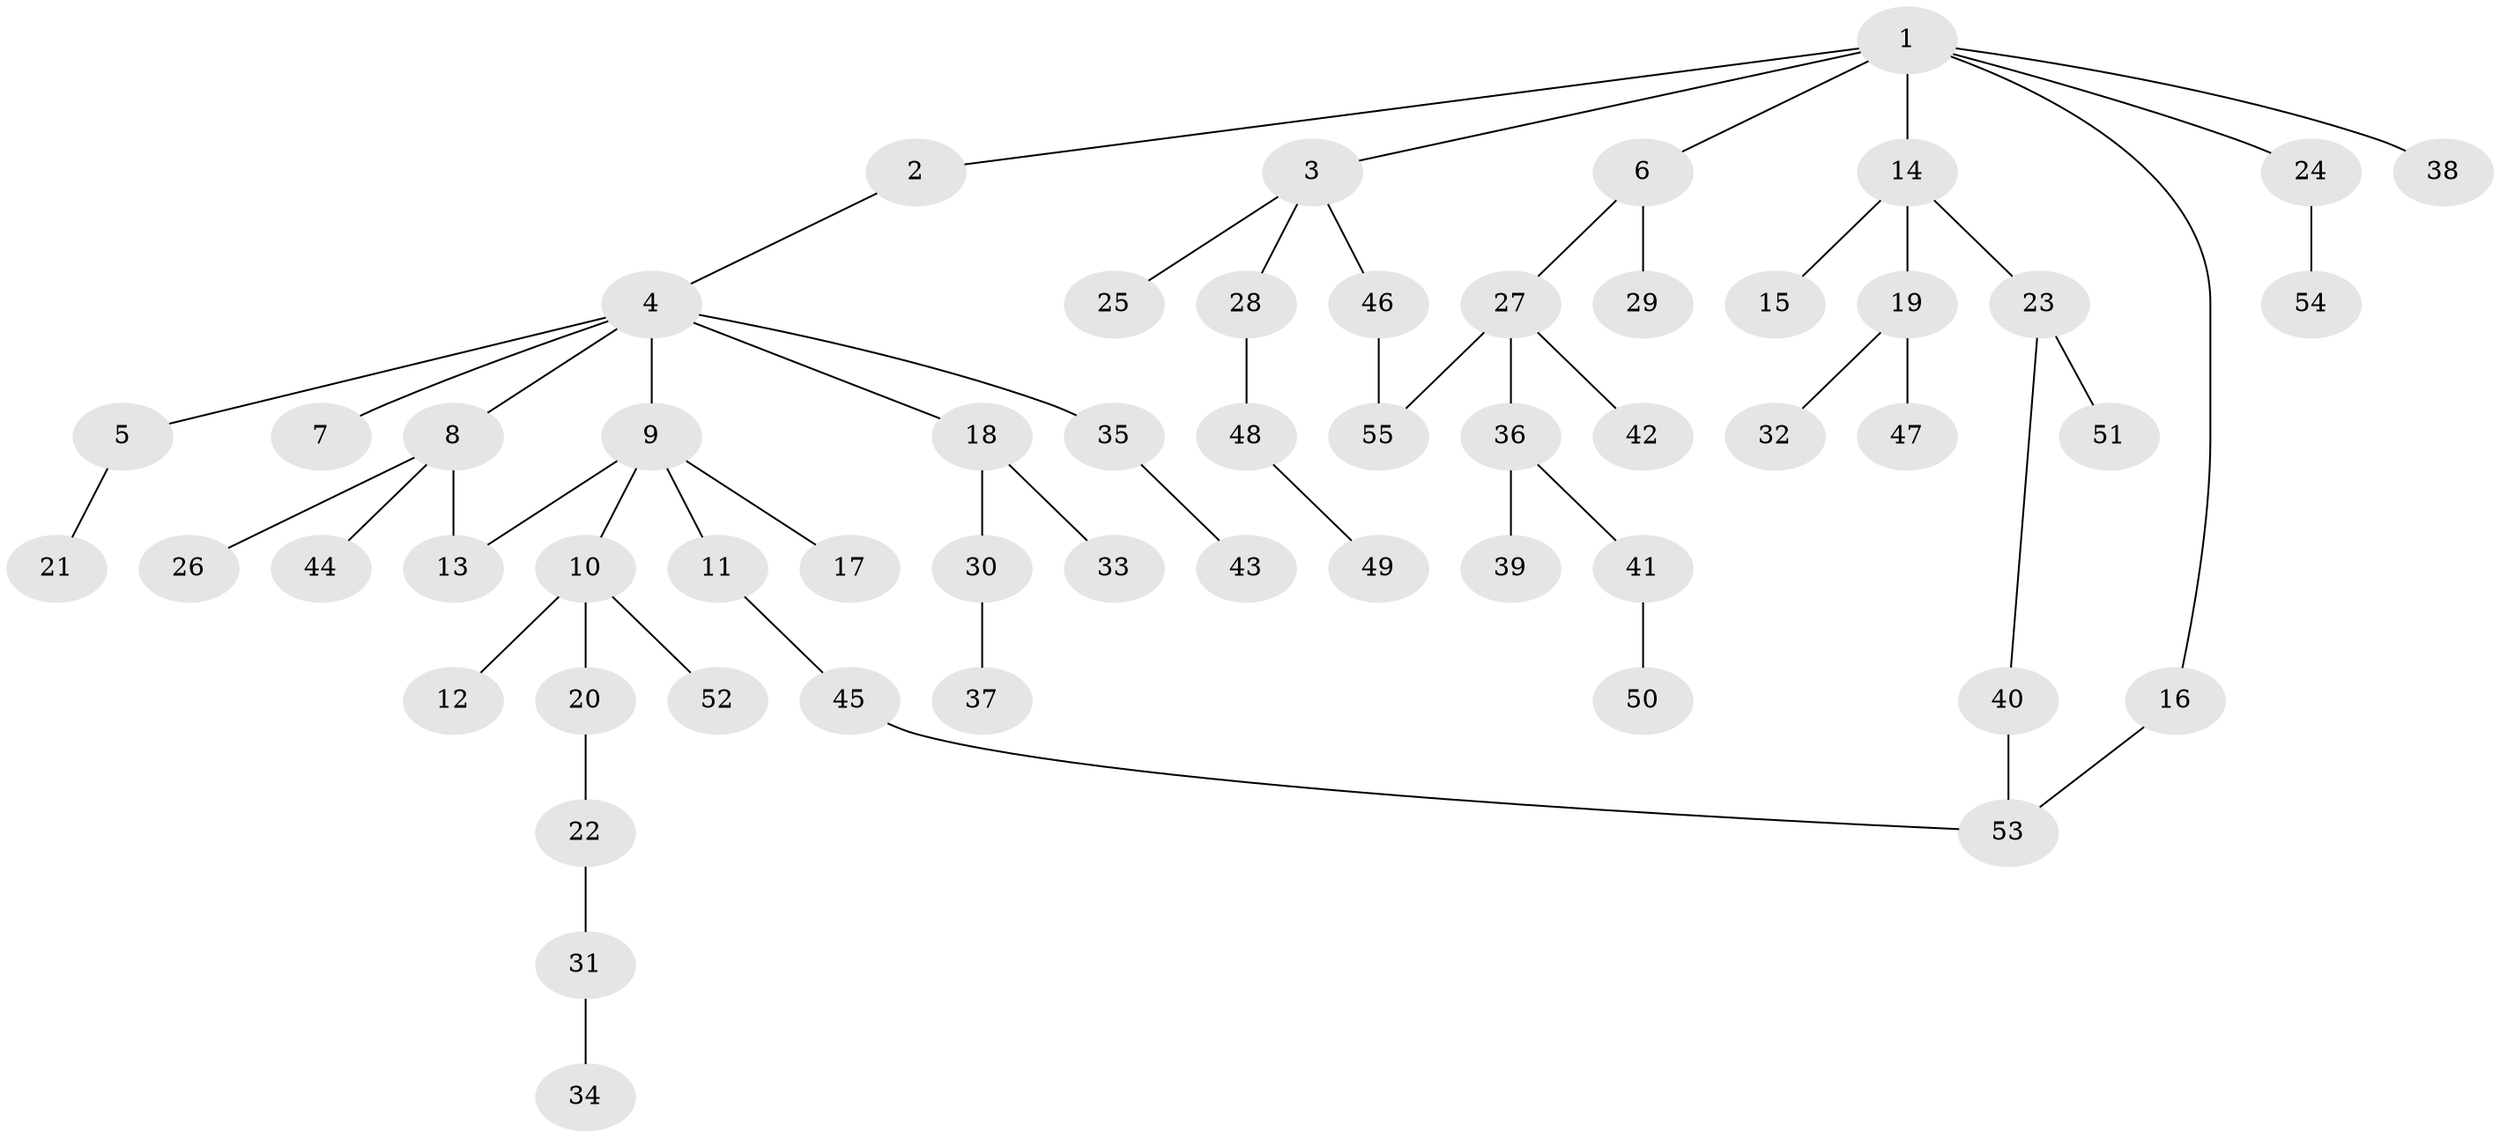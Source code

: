 // coarse degree distribution, {6: 0.02702702702702703, 2: 0.32432432432432434, 3: 0.16216216216216217, 8: 0.02702702702702703, 1: 0.40540540540540543, 5: 0.02702702702702703, 4: 0.02702702702702703}
// Generated by graph-tools (version 1.1) at 2025/23/03/03/25 07:23:30]
// undirected, 55 vertices, 58 edges
graph export_dot {
graph [start="1"]
  node [color=gray90,style=filled];
  1;
  2;
  3;
  4;
  5;
  6;
  7;
  8;
  9;
  10;
  11;
  12;
  13;
  14;
  15;
  16;
  17;
  18;
  19;
  20;
  21;
  22;
  23;
  24;
  25;
  26;
  27;
  28;
  29;
  30;
  31;
  32;
  33;
  34;
  35;
  36;
  37;
  38;
  39;
  40;
  41;
  42;
  43;
  44;
  45;
  46;
  47;
  48;
  49;
  50;
  51;
  52;
  53;
  54;
  55;
  1 -- 2;
  1 -- 3;
  1 -- 6;
  1 -- 14;
  1 -- 16;
  1 -- 24;
  1 -- 38;
  2 -- 4;
  3 -- 25;
  3 -- 28;
  3 -- 46;
  4 -- 5;
  4 -- 7;
  4 -- 8;
  4 -- 9;
  4 -- 18;
  4 -- 35;
  5 -- 21;
  6 -- 27;
  6 -- 29;
  8 -- 13;
  8 -- 26;
  8 -- 44;
  9 -- 10;
  9 -- 11;
  9 -- 17;
  9 -- 13;
  10 -- 12;
  10 -- 20;
  10 -- 52;
  11 -- 45;
  14 -- 15;
  14 -- 19;
  14 -- 23;
  16 -- 53;
  18 -- 30;
  18 -- 33;
  19 -- 32;
  19 -- 47;
  20 -- 22;
  22 -- 31;
  23 -- 40;
  23 -- 51;
  24 -- 54;
  27 -- 36;
  27 -- 42;
  27 -- 55;
  28 -- 48;
  30 -- 37;
  31 -- 34;
  35 -- 43;
  36 -- 39;
  36 -- 41;
  40 -- 53;
  41 -- 50;
  45 -- 53;
  46 -- 55;
  48 -- 49;
}
